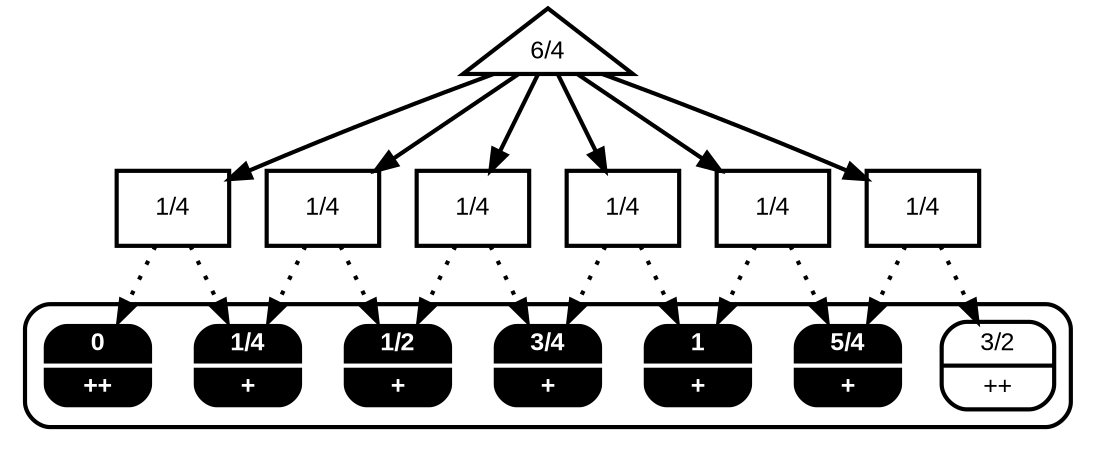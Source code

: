 digraph G {
    graph [bgcolor=transparent,
        fontname=Arial,
        penwidth=2,
        truecolor=true];
    node [fontname=Arial,
        fontsize=12,
        penwidth=2];
    edge [penwidth=2];
    node_0 [label="6/4",
        shape=triangle];
    node_1 [label="1/4",
        shape=box];
    node_2 [label="1/4",
        shape=box];
    node_3 [label="1/4",
        shape=box];
    node_4 [label="1/4",
        shape=box];
    node_5 [label="1/4",
        shape=box];
    node_6 [label="1/4",
        shape=box];
    subgraph cluster_offsets {
        graph [style=rounded];
        node_7_0 [color=white,
            fillcolor=black,
            fontcolor=white,
            fontname="Arial bold",
            label="{ <f_0_0> 0 | <f_0_1> ++ }",
            shape=Mrecord,
            style=filled];
        node_7_1 [color=white,
            fillcolor=black,
            fontcolor=white,
            fontname="Arial bold",
            label="{ <f_0_0> 1/4 | <f_0_1> + }",
            shape=Mrecord,
            style=filled];
        node_7_2 [color=white,
            fillcolor=black,
            fontcolor=white,
            fontname="Arial bold",
            label="{ <f_0_0> 1/2 | <f_0_1> + }",
            shape=Mrecord,
            style=filled];
        node_7_3 [color=white,
            fillcolor=black,
            fontcolor=white,
            fontname="Arial bold",
            label="{ <f_0_0> 3/4 | <f_0_1> + }",
            shape=Mrecord,
            style=filled];
        node_7_4 [color=white,
            fillcolor=black,
            fontcolor=white,
            fontname="Arial bold",
            label="{ <f_0_0> 1 | <f_0_1> + }",
            shape=Mrecord,
            style=filled];
        node_7_5 [color=white,
            fillcolor=black,
            fontcolor=white,
            fontname="Arial bold",
            label="{ <f_0_0> 5/4 | <f_0_1> + }",
            shape=Mrecord,
            style=filled];
        node_7_6 [label="{ <f_0_0> 3/2 | <f_0_1> ++ }",
            shape=Mrecord];
    }
    node_0 -> node_1;
    node_0 -> node_2;
    node_0 -> node_3;
    node_0 -> node_4;
    node_0 -> node_5;
    node_0 -> node_6;
    node_1 -> node_7_0 [style=dotted];
    node_1 -> node_7_1 [style=dotted];
    node_2 -> node_7_1 [style=dotted];
    node_2 -> node_7_2 [style=dotted];
    node_3 -> node_7_2 [style=dotted];
    node_3 -> node_7_3 [style=dotted];
    node_4 -> node_7_3 [style=dotted];
    node_4 -> node_7_4 [style=dotted];
    node_5 -> node_7_4 [style=dotted];
    node_5 -> node_7_5 [style=dotted];
    node_6 -> node_7_5 [style=dotted];
    node_6 -> node_7_6 [style=dotted];
}